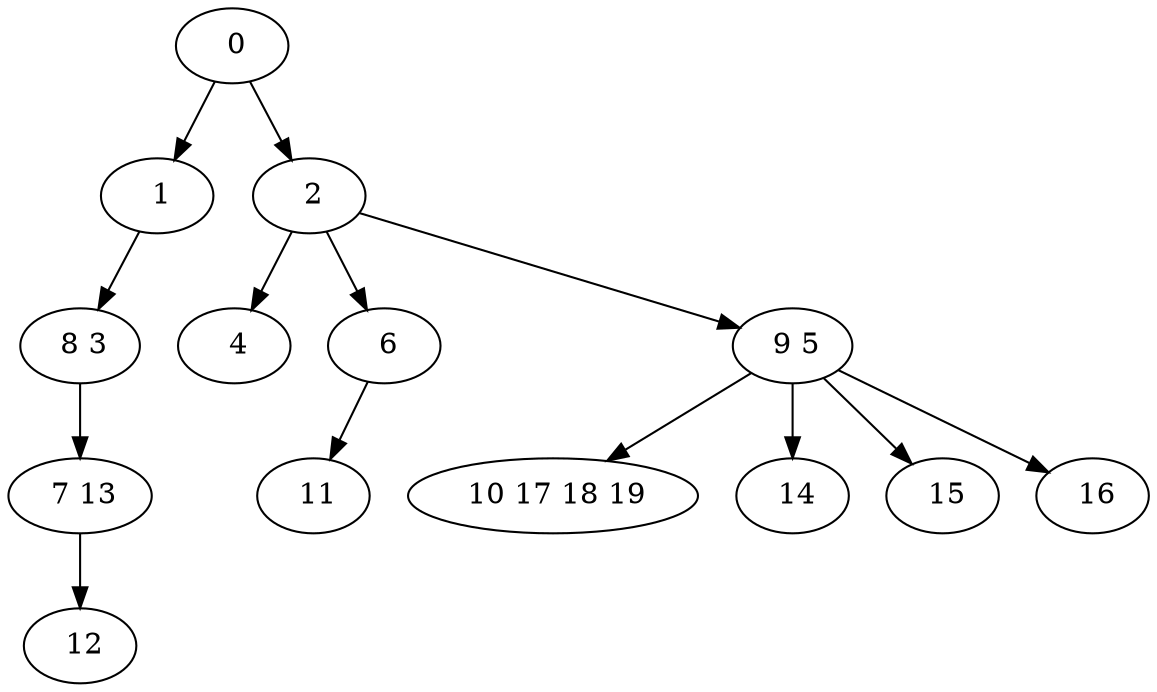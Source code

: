 digraph mytree {
" 0" -> " 1";
" 0" -> " 2";
" 1" -> " 8 3";
" 2" -> " 4";
" 2" -> " 6";
" 2" -> " 9 5";
" 8 3" -> " 7 13";
" 4";
" 6" -> " 11";
" 9 5" -> " 10 17 18 19";
" 9 5" -> " 14";
" 9 5" -> " 15";
" 9 5" -> " 16";
" 11";
" 7 13" -> " 12";
" 12";
" 10 17 18 19";
" 14";
" 15";
" 16";
}
